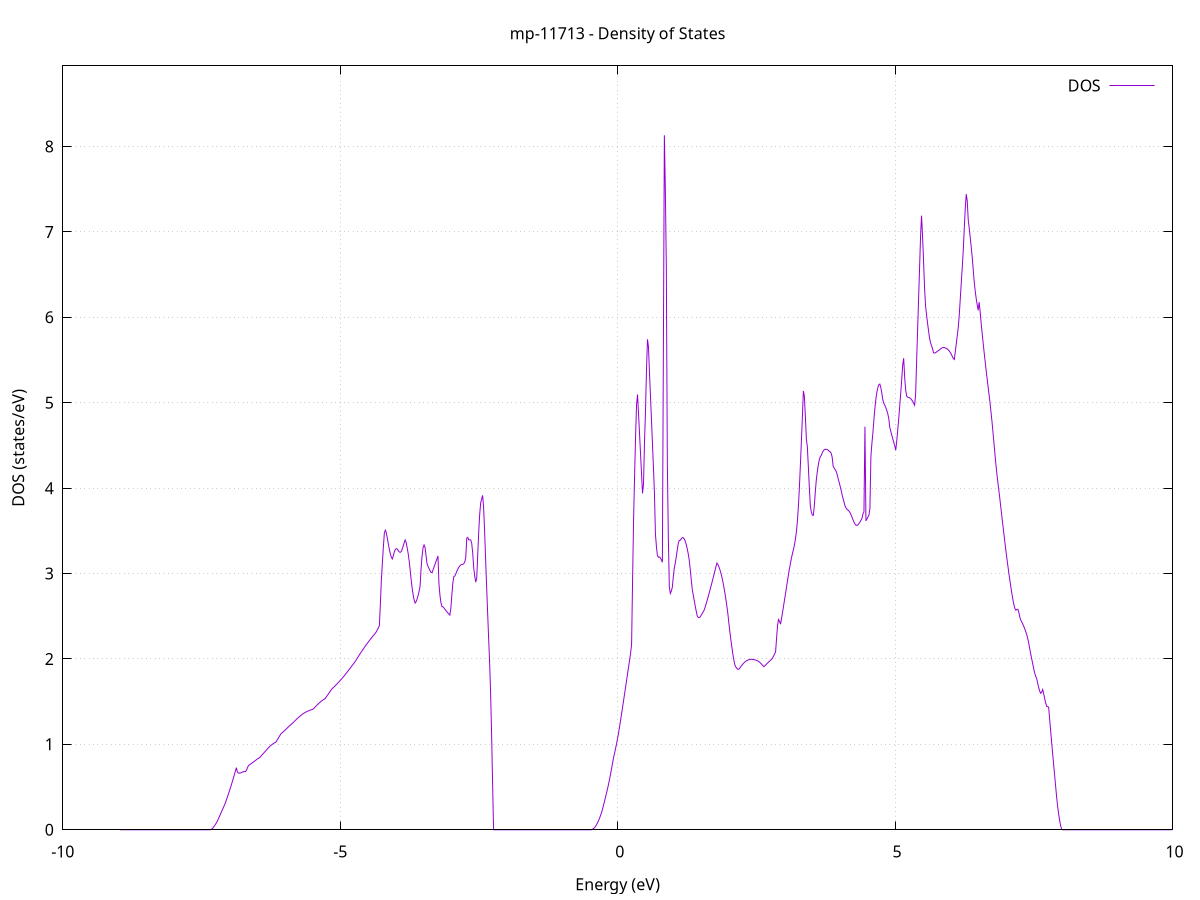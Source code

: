 set title 'mp-11713 - Density of States'
set xlabel 'Energy (eV)'
set ylabel 'DOS (states/eV)'
set grid
set xrange [-10:10]
set yrange [0:8.944]
set xzeroaxis lt -1
set terminal png size 800,600
set output 'mp-11713_dos_gnuplot.png'
plot '-' using 1:2 with lines title 'DOS'
-8.965200 0.000000
-8.947300 0.000000
-8.929400 0.000000
-8.911500 0.000000
-8.893600 0.000000
-8.875700 0.000000
-8.857800 0.000000
-8.839900 0.000000
-8.822000 0.000000
-8.804100 0.000000
-8.786200 0.000000
-8.768300 0.000000
-8.750400 0.000000
-8.732500 0.000000
-8.714600 0.000000
-8.696700 0.000000
-8.678800 0.000000
-8.660900 0.000000
-8.643000 0.000000
-8.625100 0.000000
-8.607300 0.000000
-8.589400 0.000000
-8.571500 0.000000
-8.553600 0.000000
-8.535700 0.000000
-8.517800 0.000000
-8.499900 0.000000
-8.482000 0.000000
-8.464100 0.000000
-8.446200 0.000000
-8.428300 0.000000
-8.410400 0.000000
-8.392500 0.000000
-8.374600 0.000000
-8.356700 0.000000
-8.338800 0.000000
-8.320900 0.000000
-8.303000 0.000000
-8.285100 0.000000
-8.267200 0.000000
-8.249300 0.000000
-8.231400 0.000000
-8.213500 0.000000
-8.195600 0.000000
-8.177700 0.000000
-8.159800 0.000000
-8.141900 0.000000
-8.124100 0.000000
-8.106200 0.000000
-8.088300 0.000000
-8.070400 0.000000
-8.052500 0.000000
-8.034600 0.000000
-8.016700 0.000000
-7.998800 0.000000
-7.980900 0.000000
-7.963000 0.000000
-7.945100 0.000000
-7.927200 0.000000
-7.909300 0.000000
-7.891400 0.000000
-7.873500 0.000000
-7.855600 0.000000
-7.837700 0.000000
-7.819800 0.000000
-7.801900 0.000000
-7.784000 0.000000
-7.766100 0.000000
-7.748200 0.000000
-7.730300 0.000000
-7.712400 0.000000
-7.694500 0.000000
-7.676600 0.000000
-7.658700 0.000000
-7.640800 0.000000
-7.623000 0.000000
-7.605100 0.000000
-7.587200 0.000000
-7.569300 0.000000
-7.551400 0.000000
-7.533500 0.000000
-7.515600 0.000000
-7.497700 0.000000
-7.479800 0.000000
-7.461900 0.000000
-7.444000 0.000000
-7.426100 0.000000
-7.408200 0.000000
-7.390300 0.000000
-7.372400 0.000000
-7.354500 0.000000
-7.336600 0.000400
-7.318700 0.007200
-7.300800 0.017700
-7.282900 0.031500
-7.265000 0.047200
-7.247100 0.064800
-7.229200 0.084300
-7.211300 0.105700
-7.193400 0.131800
-7.175500 0.158000
-7.157600 0.184300
-7.139700 0.210600
-7.121900 0.236800
-7.104000 0.263100
-7.086100 0.289300
-7.068200 0.319300
-7.050300 0.352000
-7.032400 0.385600
-7.014500 0.420100
-6.996600 0.455500
-6.978700 0.491700
-6.960800 0.528900
-6.942900 0.566900
-6.925000 0.605800
-6.907100 0.645600
-6.889200 0.686200
-6.871300 0.727400
-6.853400 0.676300
-6.835500 0.664400
-6.817600 0.663900
-6.799700 0.664900
-6.781800 0.668500
-6.763900 0.675300
-6.746000 0.680100
-6.728100 0.681500
-6.710200 0.679400
-6.692300 0.693200
-6.674400 0.721100
-6.656500 0.748900
-6.638700 0.759900
-6.620800 0.767500
-6.602900 0.775500
-6.585000 0.783800
-6.567100 0.792400
-6.549200 0.801200
-6.531300 0.810000
-6.513400 0.818600
-6.495500 0.827100
-6.477600 0.835100
-6.459700 0.842500
-6.441800 0.851800
-6.423900 0.865300
-6.406000 0.878500
-6.388100 0.891600
-6.370200 0.904500
-6.352300 0.917400
-6.334400 0.930300
-6.316500 0.943300
-6.298600 0.956300
-6.280700 0.968400
-6.262800 0.979700
-6.244900 0.989900
-6.227000 0.999300
-6.209100 1.007700
-6.191200 1.015200
-6.173300 1.021800
-6.155400 1.029900
-6.137600 1.048700
-6.119700 1.067900
-6.101800 1.087400
-6.083900 1.107300
-6.066000 1.125000
-6.048100 1.134900
-6.030200 1.145200
-6.012300 1.155700
-5.994400 1.166500
-5.976500 1.177600
-5.958600 1.189000
-5.940700 1.200500
-5.922800 1.211400
-5.904900 1.222000
-5.887000 1.232400
-5.869100 1.242700
-5.851200 1.252800
-5.833300 1.263800
-5.815400 1.276200
-5.797500 1.287800
-5.779600 1.299000
-5.761700 1.309900
-5.743800 1.320300
-5.725900 1.330300
-5.708000 1.340000
-5.690100 1.349000
-5.672200 1.357000
-5.654300 1.364600
-5.636500 1.371600
-5.618600 1.378100
-5.600700 1.384100
-5.582800 1.389600
-5.564900 1.394600
-5.547000 1.399200
-5.529100 1.403300
-5.511200 1.407000
-5.493300 1.410900
-5.475400 1.420600
-5.457500 1.433400
-5.439600 1.445700
-5.421700 1.457600
-5.403800 1.469000
-5.385900 1.479900
-5.368000 1.490400
-5.350100 1.500500
-5.332200 1.509700
-5.314300 1.517900
-5.296400 1.525400
-5.278500 1.532500
-5.260600 1.547300
-5.242700 1.563300
-5.224800 1.579700
-5.206900 1.596300
-5.189000 1.613100
-5.171100 1.630200
-5.153300 1.646200
-5.135400 1.657300
-5.117500 1.668700
-5.099600 1.680400
-5.081700 1.692000
-5.063800 1.703800
-5.045900 1.715900
-5.028000 1.728300
-5.010100 1.740900
-4.992200 1.753900
-4.974300 1.767100
-4.956400 1.780700
-4.938500 1.794600
-4.920600 1.808900
-4.902700 1.823400
-4.884800 1.838100
-4.866900 1.853000
-4.849000 1.868000
-4.831100 1.883300
-4.813200 1.898600
-4.795300 1.913900
-4.777400 1.929200
-4.759500 1.944600
-4.741600 1.960000
-4.723700 1.976600
-4.705800 1.995300
-4.687900 2.013800
-4.670000 2.032100
-4.652200 2.050100
-4.634300 2.067900
-4.616400 2.085400
-4.598500 2.102800
-4.580600 2.119800
-4.562700 2.136700
-4.544800 2.153300
-4.526900 2.169600
-4.509000 2.185600
-4.491100 2.201200
-4.473200 2.216700
-4.455300 2.231800
-4.437400 2.246700
-4.419500 2.261400
-4.401600 2.275500
-4.383700 2.288900
-4.365800 2.301700
-4.347900 2.320600
-4.330000 2.343200
-4.312100 2.365300
-4.294200 2.389800
-4.276300 2.647900
-4.258400 2.924300
-4.240500 3.121100
-4.222600 3.306900
-4.204700 3.474100
-4.186800 3.508600
-4.168900 3.476900
-4.151100 3.413300
-4.133200 3.350000
-4.115300 3.287000
-4.097400 3.231200
-4.079500 3.193000
-4.061600 3.171100
-4.043700 3.205200
-4.025800 3.251700
-4.007900 3.280600
-3.990000 3.291700
-3.972100 3.286700
-3.954200 3.269100
-3.936300 3.252700
-3.918400 3.248900
-3.900500 3.256100
-3.882600 3.286600
-3.864700 3.322700
-3.846800 3.362200
-3.828900 3.393200
-3.811000 3.362400
-3.793100 3.301300
-3.775200 3.233300
-3.757300 3.147200
-3.739400 3.041200
-3.721500 2.929600
-3.703600 2.829500
-3.685700 2.750300
-3.667900 2.692000
-3.650000 2.654500
-3.632100 2.670300
-3.614200 2.701700
-3.596300 2.742800
-3.578400 2.793500
-3.560500 2.853700
-3.542600 3.057800
-3.524700 3.209200
-3.506800 3.301800
-3.488900 3.334800
-3.471000 3.304900
-3.453100 3.211900
-3.435200 3.114600
-3.417300 3.085100
-3.399400 3.058400
-3.381500 3.034600
-3.363600 3.013800
-3.345700 3.009500
-3.327800 3.041600
-3.309900 3.074400
-3.292000 3.107000
-3.274100 3.139700
-3.256200 3.172500
-3.238300 3.205400
-3.220400 2.877300
-3.202500 2.746000
-3.184600 2.657300
-3.166800 2.613500
-3.148900 2.611300
-3.131000 2.597800
-3.113100 2.581800
-3.095200 2.566600
-3.077300 2.552300
-3.059400 2.538800
-3.041500 2.525900
-3.023600 2.513700
-3.005700 2.596500
-2.987800 2.750400
-2.969900 2.890800
-2.952000 2.964500
-2.934100 2.971600
-2.916200 2.996100
-2.898300 3.027000
-2.880400 3.052800
-2.862500 3.073400
-2.844600 3.089300
-2.826700 3.100300
-2.808800 3.106500
-2.790900 3.107900
-2.773000 3.115600
-2.755100 3.134800
-2.737200 3.190700
-2.719300 3.415400
-2.701400 3.423700
-2.683500 3.394100
-2.665700 3.395700
-2.647800 3.393300
-2.629900 3.352600
-2.612000 3.239800
-2.594100 3.065500
-2.576200 2.973600
-2.558300 2.899900
-2.540400 2.942000
-2.522500 3.206300
-2.504600 3.477200
-2.486700 3.689400
-2.468800 3.826100
-2.450900 3.872300
-2.433000 3.915700
-2.415100 3.765500
-2.397200 3.487300
-2.379300 3.163100
-2.361400 2.848800
-2.343500 2.544500
-2.325600 2.250200
-2.307700 1.965900
-2.289800 1.601000
-2.271900 1.123400
-2.254000 0.551100
-2.236100 0.000000
-2.218200 0.000000
-2.200300 0.000000
-2.182500 0.000000
-2.164600 0.000000
-2.146700 0.000000
-2.128800 0.000000
-2.110900 0.000000
-2.093000 0.000000
-2.075100 0.000000
-2.057200 0.000000
-2.039300 0.000000
-2.021400 0.000000
-2.003500 0.000000
-1.985600 0.000000
-1.967700 0.000000
-1.949800 0.000000
-1.931900 0.000000
-1.914000 0.000000
-1.896100 0.000000
-1.878200 0.000000
-1.860300 0.000000
-1.842400 0.000000
-1.824500 0.000000
-1.806600 0.000000
-1.788700 0.000000
-1.770800 0.000000
-1.752900 0.000000
-1.735000 0.000000
-1.717100 0.000000
-1.699200 0.000000
-1.681400 0.000000
-1.663500 0.000000
-1.645600 0.000000
-1.627700 0.000000
-1.609800 0.000000
-1.591900 0.000000
-1.574000 0.000000
-1.556100 0.000000
-1.538200 0.000000
-1.520300 0.000000
-1.502400 0.000000
-1.484500 0.000000
-1.466600 0.000000
-1.448700 0.000000
-1.430800 0.000000
-1.412900 0.000000
-1.395000 0.000000
-1.377100 0.000000
-1.359200 0.000000
-1.341300 0.000000
-1.323400 0.000000
-1.305500 0.000000
-1.287600 0.000000
-1.269700 0.000000
-1.251800 0.000000
-1.233900 0.000000
-1.216000 0.000000
-1.198100 0.000000
-1.180300 0.000000
-1.162400 0.000000
-1.144500 0.000000
-1.126600 0.000000
-1.108700 0.000000
-1.090800 0.000000
-1.072900 0.000000
-1.055000 0.000000
-1.037100 0.000000
-1.019200 0.000000
-1.001300 0.000000
-0.983400 0.000000
-0.965500 0.000000
-0.947600 0.000000
-0.929700 0.000000
-0.911800 0.000000
-0.893900 0.000000
-0.876000 0.000000
-0.858100 0.000000
-0.840200 0.000000
-0.822300 0.000000
-0.804400 0.000000
-0.786500 0.000000
-0.768600 0.000000
-0.750700 0.000000
-0.732800 0.000000
-0.714900 0.000000
-0.697100 0.000000
-0.679200 0.000000
-0.661300 0.000000
-0.643400 0.000000
-0.625500 0.000000
-0.607600 0.000000
-0.589700 0.000000
-0.571800 0.000000
-0.553900 0.000000
-0.536000 0.000000
-0.518100 0.000000
-0.500200 0.000000
-0.482300 0.000000
-0.464400 0.001700
-0.446500 0.008700
-0.428600 0.016400
-0.410700 0.029200
-0.392800 0.045900
-0.374900 0.065800
-0.357000 0.088900
-0.339100 0.115100
-0.321200 0.144500
-0.303300 0.177000
-0.285400 0.212600
-0.267500 0.254200
-0.249600 0.300200
-0.231700 0.347000
-0.213800 0.394500
-0.196000 0.442700
-0.178100 0.491500
-0.160200 0.546100
-0.142300 0.603500
-0.124400 0.663500
-0.106500 0.726300
-0.088600 0.791500
-0.070700 0.853400
-0.052800 0.904200
-0.034900 0.958400
-0.017000 1.016100
0.000900 1.077100
0.018800 1.143000
0.036700 1.215900
0.054600 1.289900
0.072500 1.365200
0.090400 1.441600
0.108300 1.518900
0.126200 1.596600
0.144100 1.674500
0.162000 1.752800
0.179900 1.831400
0.197800 1.910400
0.215700 1.989600
0.233600 2.069200
0.251500 2.170900
0.269400 2.934200
0.287300 3.631300
0.305100 4.142700
0.323000 4.599700
0.340900 4.980800
0.358800 5.096300
0.376700 4.866400
0.394600 4.635600
0.412500 4.403900
0.430400 4.171500
0.448300 3.938100
0.466200 4.051000
0.484100 4.544000
0.502000 4.900500
0.519900 5.381900
0.537800 5.742300
0.555700 5.653500
0.573600 5.356000
0.591500 5.077800
0.609400 4.802900
0.627300 4.524300
0.645200 4.242000
0.663100 3.942700
0.681000 3.462000
0.698900 3.314800
0.716800 3.211900
0.734700 3.190400
0.752600 3.193900
0.770500 3.183600
0.788300 3.159300
0.806200 3.133200
0.824100 5.598900
0.842000 8.131200
0.859900 7.486200
0.877800 6.573300
0.895700 4.288900
0.913600 3.420000
0.931500 2.842500
0.949400 2.766800
0.967300 2.793300
0.985200 2.838500
1.003100 2.963700
1.021000 3.063100
1.038900 3.122900
1.056800 3.197000
1.074700 3.278400
1.092600 3.352400
1.110500 3.387500
1.128400 3.389100
1.146300 3.406400
1.164200 3.420300
1.182100 3.419600
1.200000 3.405000
1.217900 3.380100
1.235800 3.341600
1.253700 3.291700
1.271600 3.233700
1.289400 3.162400
1.307300 3.056400
1.325200 2.936400
1.343100 2.823000
1.361000 2.754300
1.378900 2.687700
1.396800 2.624500
1.414700 2.564700
1.432600 2.508400
1.450500 2.486800
1.468400 2.485900
1.486300 2.490800
1.504200 2.510900
1.522100 2.530100
1.540000 2.548200
1.557900 2.570300
1.575800 2.603500
1.593700 2.643100
1.611600 2.683500
1.629500 2.724700
1.647400 2.766800
1.665300 2.809600
1.683200 2.853300
1.701100 2.897800
1.719000 2.943000
1.736900 2.989100
1.754800 3.036100
1.772700 3.083800
1.790500 3.123500
1.808400 3.105100
1.826300 3.077200
1.844200 3.042800
1.862100 3.001800
1.880000 2.953900
1.897900 2.899400
1.915800 2.838200
1.933700 2.770200
1.951600 2.695500
1.969500 2.614000
1.987400 2.525700
2.005300 2.414600
2.023200 2.315700
2.041100 2.222600
2.059000 2.135600
2.076900 2.054500
2.094800 1.986400
2.112700 1.930800
2.130600 1.905200
2.148500 1.890200
2.166400 1.878400
2.184300 1.879700
2.202200 1.894000
2.220100 1.910600
2.238000 1.925800
2.255900 1.939700
2.273700 1.952200
2.291600 1.963400
2.309500 1.972800
2.327400 1.980500
2.345300 1.986600
2.363200 1.991200
2.381100 1.994300
2.399000 1.996000
2.416900 1.996100
2.434800 1.994700
2.452700 1.991900
2.470600 1.989900
2.488500 1.987100
2.506400 1.982800
2.524300 1.977000
2.542200 1.969700
2.560100 1.960800
2.578000 1.950300
2.595900 1.938100
2.613800 1.924400
2.631700 1.909100
2.649600 1.917400
2.667500 1.929600
2.685400 1.941400
2.703300 1.953000
2.721200 1.964200
2.739100 1.975100
2.757000 1.985700
2.774800 1.996000
2.792700 2.012000
2.810600 2.035400
2.828500 2.058400
2.846400 2.082600
2.864300 2.240700
2.882200 2.395700
2.900100 2.462300
2.918000 2.440400
2.935900 2.407100
2.953800 2.472000
2.971700 2.544700
2.989600 2.617900
3.007500 2.691600
3.025400 2.765700
3.043300 2.840300
3.061200 2.915300
3.079100 2.989300
3.097000 3.058600
3.114900 3.122600
3.132800 3.181400
3.150700 3.235100
3.168600 3.282500
3.186500 3.336300
3.204400 3.404500
3.222300 3.490300
3.240200 3.617600
3.258100 3.791400
3.275900 4.011900
3.293800 4.275600
3.311700 4.552500
3.329600 4.835300
3.347500 5.138200
3.365400 5.075900
3.383300 4.838200
3.401200 4.574500
3.419100 4.484000
3.437000 4.251300
3.454900 4.007300
3.472800 3.792300
3.490700 3.720300
3.508600 3.685400
3.526500 3.680800
3.544400 3.790200
3.562300 3.954700
3.580200 4.093200
3.598100 4.190400
3.616000 4.270200
3.633900 4.331900
3.651800 4.366000
3.669700 4.383400
3.687600 4.413800
3.705500 4.435900
3.723400 4.449600
3.741300 4.454900
3.759100 4.454800
3.777000 4.452300
3.794900 4.445000
3.812800 4.433500
3.830700 4.423700
3.848600 4.408800
3.866500 4.361400
3.884400 4.254100
3.902300 4.236300
3.920200 4.217300
3.938100 4.197300
3.956000 4.161700
3.973900 4.112100
3.991800 4.068900
4.009700 4.024300
4.027600 3.976000
4.045500 3.922000
4.063400 3.875300
4.081300 3.834000
4.099200 3.789800
4.117100 3.766900
4.135000 3.751600
4.152900 3.742100
4.170800 3.730100
4.188700 3.712700
4.206600 3.686600
4.224500 3.658600
4.242400 3.629100
4.260200 3.600300
4.278100 3.579300
4.296000 3.566900
4.313900 3.562900
4.331800 3.571300
4.349700 3.585400
4.367600 3.603100
4.385500 3.624100
4.403400 3.646300
4.421300 3.700800
4.439200 3.721200
4.457100 4.720000
4.475000 3.617000
4.492900 3.638800
4.510800 3.661000
4.528700 3.683800
4.546600 3.761600
4.564500 4.376900
4.582400 4.523900
4.600300 4.645800
4.618200 4.801900
4.636100 4.933300
4.654000 5.039900
4.671900 5.121800
4.689800 5.179000
4.707700 5.211300
4.725600 5.218500
4.743500 5.176700
4.761300 5.110700
4.779200 5.035500
4.797100 4.992700
4.815000 4.970300
4.832900 4.942600
4.850800 4.910100
4.868700 4.870600
4.886600 4.815000
4.904500 4.712700
4.922400 4.666200
4.940300 4.621600
4.958200 4.578600
4.976100 4.536400
4.994000 4.495000
5.011900 4.443600
5.029800 4.551000
5.047700 4.676200
5.065600 4.812000
5.083500 4.956200
5.101400 5.108800
5.119300 5.269700
5.137200 5.439200
5.155100 5.521400
5.173000 5.297100
5.190900 5.152200
5.208800 5.077000
5.226700 5.064500
5.244500 5.062700
5.262400 5.058200
5.280300 5.050400
5.298200 5.035400
5.316100 5.016700
5.334000 4.995000
5.351900 4.970600
5.369800 5.090700
5.387700 5.467700
5.405600 5.840300
5.423500 6.208200
5.441400 6.571600
5.459300 6.949400
5.477200 7.189800
5.495100 6.956200
5.513000 6.666300
5.530900 6.349800
5.548800 6.137600
5.566700 6.033500
5.584600 5.936400
5.602500 5.845800
5.620400 5.762000
5.638300 5.705400
5.656200 5.668000
5.674100 5.637300
5.692000 5.585900
5.709900 5.581400
5.727800 5.585700
5.745600 5.593300
5.763500 5.603500
5.781400 5.611900
5.799300 5.618800
5.817200 5.629400
5.835100 5.637500
5.853000 5.643400
5.870900 5.646800
5.888800 5.646100
5.906700 5.640800
5.924600 5.635500
5.942500 5.628300
5.960400 5.618100
5.978300 5.604900
5.996200 5.587500
6.014100 5.565900
6.032000 5.541400
6.049900 5.516300
6.067800 5.506300
6.085700 5.599300
6.103600 5.695400
6.121500 5.788700
6.139400 5.886800
6.157300 6.030300
6.175200 6.216600
6.193100 6.406600
6.211000 6.585700
6.228900 6.780800
6.246700 7.031300
6.264600 7.270800
6.282500 7.442000
6.300400 7.366100
6.318300 7.143100
6.336200 7.043700
6.354100 6.936300
6.372000 6.824600
6.389900 6.704300
6.407800 6.563500
6.425700 6.417900
6.443600 6.312400
6.461500 6.222100
6.479400 6.149700
6.497300 6.082400
6.515200 6.177500
6.533100 6.067700
6.551000 5.934000
6.568900 5.817500
6.586800 5.703300
6.604700 5.593200
6.622600 5.487100
6.640500 5.384400
6.658400 5.285100
6.676300 5.188600
6.694200 5.094800
6.712100 4.995100
6.729900 4.885300
6.747800 4.772500
6.765700 4.646300
6.783600 4.517400
6.801500 4.387500
6.819400 4.263100
6.837300 4.155500
6.855200 4.054800
6.873100 3.957900
6.891000 3.861700
6.908900 3.757300
6.926800 3.654000
6.944700 3.556500
6.962600 3.458000
6.980500 3.358500
6.998400 3.263900
7.016300 3.172300
7.034200 3.083700
7.052100 2.998400
7.070000 2.916200
7.087900 2.837600
7.105800 2.764100
7.123700 2.694700
7.141600 2.634700
7.159500 2.589800
7.177400 2.571200
7.195300 2.579800
7.213200 2.581200
7.231000 2.544300
7.248900 2.488800
7.266800 2.453900
7.284700 2.431600
7.302600 2.407500
7.320500 2.380600
7.338400 2.350900
7.356300 2.318400
7.374200 2.282600
7.392100 2.237400
7.410000 2.181100
7.427900 2.115500
7.445800 2.056000
7.463700 1.998000
7.481600 1.940800
7.499500 1.884400
7.517400 1.832900
7.535300 1.794700
7.553200 1.768900
7.571100 1.712600
7.589000 1.662300
7.606900 1.623500
7.624800 1.597400
7.642700 1.610400
7.660600 1.642100
7.678500 1.592800
7.696400 1.535300
7.714300 1.486300
7.732100 1.445500
7.750000 1.441600
7.767900 1.435800
7.785800 1.296700
7.803700 1.159900
7.821600 1.025400
7.839500 0.896400
7.857400 0.769000
7.875300 0.641900
7.893200 0.515000
7.911100 0.388300
7.929000 0.280500
7.946900 0.190600
7.964800 0.113900
7.982700 0.050000
8.000600 0.008100
8.018500 0.000000
8.036400 0.000000
8.054300 0.000000
8.072200 0.000000
8.090100 0.000000
8.108000 0.000000
8.125900 0.000000
8.143800 0.000000
8.161700 0.000000
8.179600 0.000000
8.197500 0.000000
8.215300 0.000000
8.233200 0.000000
8.251100 0.000000
8.269000 0.000000
8.286900 0.000000
8.304800 0.000000
8.322700 0.000000
8.340600 0.000000
8.358500 0.000000
8.376400 0.000000
8.394300 0.000000
8.412200 0.000000
8.430100 0.000000
8.448000 0.000000
8.465900 0.000000
8.483800 0.000000
8.501700 0.000000
8.519600 0.000000
8.537500 0.000000
8.555400 0.000000
8.573300 0.000000
8.591200 0.000000
8.609100 0.000000
8.627000 0.000000
8.644900 0.000000
8.662800 0.000000
8.680700 0.000000
8.698600 0.000000
8.716400 0.000000
8.734300 0.000000
8.752200 0.000000
8.770100 0.000000
8.788000 0.000000
8.805900 0.000000
8.823800 0.000000
8.841700 0.000000
8.859600 0.000000
8.877500 0.000000
8.895400 0.000000
8.913300 0.000000
8.931200 0.000000
8.949100 0.000000
8.967000 0.000000
8.984900 0.000000
9.002800 0.000000
9.020700 0.000000
9.038600 0.000000
9.056500 0.000000
9.074400 0.000000
9.092300 0.000000
9.110200 0.000000
9.128100 0.000000
9.146000 0.000000
9.163900 0.000000
9.181800 0.000000
9.199700 0.000000
9.217500 0.000000
9.235400 0.000000
9.253300 0.000000
9.271200 0.000000
9.289100 0.000000
9.307000 0.000000
9.324900 0.000000
9.342800 0.000000
9.360700 0.000000
9.378600 0.000000
9.396500 0.000000
9.414400 0.000000
9.432300 0.000000
9.450200 0.000000
9.468100 0.000000
9.486000 0.000000
9.503900 0.000000
9.521800 0.000000
9.539700 0.000000
9.557600 0.000000
9.575500 0.000000
9.593400 0.000000
9.611300 0.000000
9.629200 0.000000
9.647100 0.000000
9.665000 0.000000
9.682900 0.000000
9.700700 0.000000
9.718600 0.000000
9.736500 0.000000
9.754400 0.000000
9.772300 0.000000
9.790200 0.000000
9.808100 0.000000
9.826000 0.000000
9.843900 0.000000
9.861800 0.000000
9.879700 0.000000
9.897600 0.000000
9.915500 0.000000
9.933400 0.000000
9.951300 0.000000
9.969200 0.000000
9.987100 0.001300
10.005000 0.004800
10.022900 0.009300
10.040800 0.014700
10.058700 0.021100
10.076600 0.028500
10.094500 0.036800
10.112400 0.046100
10.130300 0.056300
10.148200 0.067500
10.166100 0.079600
10.184000 0.092700
10.201800 0.108500
10.219700 0.125400
10.237600 0.142200
10.255500 0.159100
10.273400 0.176000
10.291300 0.192800
10.309200 0.209700
10.327100 0.226600
10.345000 0.243500
10.362900 0.260400
10.380800 0.277300
10.398700 0.294100
10.416600 0.311000
10.434500 0.327900
10.452400 0.345700
10.470300 0.367600
10.488200 0.392300
10.506100 0.420100
10.524000 0.452200
10.541900 0.485600
10.559800 0.518900
10.577700 0.552200
10.595600 0.585500
10.613500 0.618900
10.631400 0.652200
10.649300 0.685600
10.667200 0.718900
10.685100 0.752300
10.702900 0.785600
10.720800 0.819000
10.738700 0.852300
10.756600 0.885700
10.774500 0.919000
10.792400 0.952400
10.810300 0.985700
10.828200 1.016400
10.846100 1.043700
10.864000 1.068900
10.881900 1.092000
10.899800 1.112100
10.917700 1.128200
10.935600 1.143700
10.953500 1.159100
10.971400 1.174600
10.989300 1.190100
11.007200 1.205500
11.025100 1.221000
11.043000 1.236500
11.060900 1.252100
11.078800 1.267600
11.096700 1.283100
11.114600 1.297400
11.132500 1.309000
11.150400 1.318800
11.168300 1.327200
11.186100 1.334400
11.204000 1.495200
11.221900 1.798400
11.239800 2.110300
11.257700 2.263100
11.275600 2.399900
11.293500 2.520900
11.311400 2.626000
11.329300 2.829900
11.347200 3.066000
11.365100 3.237200
11.383000 3.293200
11.400900 3.232900
11.418800 3.056400
11.436700 2.661500
11.454600 2.042700
11.472500 1.376100
11.490400 1.392200
11.508300 1.413700
11.526200 1.436200
11.544100 1.458700
11.562000 1.481200
11.579900 1.503800
11.597800 1.640900
11.615700 1.891500
11.633600 2.140900
11.651500 2.388800
11.669400 2.635500
11.687200 2.880800
11.705100 3.124800
11.723000 3.367400
11.740900 3.582200
11.758800 3.423500
11.776700 3.400300
11.794600 3.352400
11.812500 3.255100
11.830400 3.108300
11.848300 2.843700
11.866200 2.513000
11.884100 2.200400
11.902000 1.954000
11.919900 1.945800
11.937800 1.956000
11.955700 1.966300
11.973600 1.973300
11.991500 1.976200
12.009400 1.977900
12.027300 1.979000
12.045200 1.979900
12.063100 1.980800
12.081000 1.981700
12.098900 1.982500
12.116800 1.983400
12.134700 1.984300
12.152600 1.985800
12.170500 1.992300
12.188300 2.000000
12.206200 2.008700
12.224100 2.018600
12.242000 2.029600
12.259900 2.041700
12.277800 2.055000
12.295700 2.069300
12.313600 2.084500
12.331500 2.100400
12.349400 2.116800
12.367300 2.133900
12.385200 2.151600
12.403100 2.169900
12.421000 2.377200
12.438900 2.701400
12.456800 3.026500
12.474700 3.352400
12.492600 3.679200
12.510500 4.006900
12.528400 4.335400
12.546300 3.997600
12.564200 3.961800
12.582100 3.890400
12.600000 3.777200
12.617900 3.622300
12.635800 3.497700
12.653700 3.417400
12.671500 3.343700
12.689400 3.274900
12.707300 4.185800
12.725200 6.612400
12.743100 6.562800
12.761000 4.678800
12.778900 3.785300
12.796800 3.454900
12.814700 3.304800
12.832600 3.227200
12.850500 3.154000
12.868400 3.112500
12.886300 3.452800
12.904200 4.084600
12.922100 4.325300
12.940000 4.167200
12.957900 3.806900
12.975800 3.759900
12.993700 3.714500
13.011600 3.671800
13.029500 3.685900
13.047400 3.781300
13.065300 3.954800
13.083200 4.144900
13.101100 4.190000
13.119000 4.207900
13.136900 4.192000
13.154800 4.141200
13.172600 4.055600
13.190500 3.937500
13.208400 3.878900
13.226300 3.849600
13.244200 3.818700
13.262100 3.780500
13.280000 3.741100
13.297900 3.701800
13.315800 3.701000
13.333700 3.721900
13.351600 3.737300
13.369500 3.758300
13.387400 3.773000
13.405300 3.812100
13.423200 3.849800
13.441100 3.886000
13.459000 3.921300
13.476900 3.955900
13.494800 6.079500
13.512700 4.181100
13.530600 3.717600
13.548500 2.660300
13.566400 2.699500
13.584300 2.736100
13.602200 2.782000
13.620100 2.835800
13.638000 2.869400
13.655800 2.882800
13.673700 2.884800
13.691600 2.886700
13.709500 2.888400
13.727400 3.145800
13.745300 3.368900
13.763200 3.529200
13.781100 3.628100
13.799000 3.711300
13.816900 3.750500
13.834800 3.727900
13.852700 3.721100
13.870600 3.832300
13.888500 4.044800
13.906400 4.292000
13.924300 4.573600
13.942200 4.891200
13.960100 5.424300
13.978000 6.004000
13.995900 4.640800
14.013800 3.123200
14.031700 3.167800
14.049600 3.225900
14.067500 3.297500
14.085400 3.390800
14.103300 3.522200
14.121200 3.765400
14.139100 4.079500
14.156900 4.306300
14.174800 4.170300
14.192700 4.215700
14.210600 4.340900
14.228500 4.457900
14.246400 4.627000
14.264300 4.756000
14.282200 4.797200
14.300100 4.762300
14.318000 4.801900
14.335900 4.824600
14.353800 4.797400
14.371700 4.744800
14.389600 4.654600
14.407500 4.464800
14.425400 4.247600
14.443300 4.023800
14.461200 3.797500
14.479100 3.556300
14.497000 3.536100
14.514900 3.616500
14.532800 3.862700
14.550700 4.084100
14.568600 4.204300
14.586500 4.333400
14.604400 4.469200
14.622300 4.873700
14.640200 4.338000
14.658000 3.855400
14.675900 3.584100
14.693800 3.327800
14.711700 3.102400
14.729600 2.912500
14.747500 2.762600
14.765400 2.656000
14.783300 2.611200
14.801200 2.592700
14.819100 2.595000
14.837000 2.623500
14.854900 2.672300
14.872800 2.786500
14.890700 3.156100
14.908600 3.925300
14.926500 4.735500
14.944400 5.932900
14.962300 6.264500
14.980200 6.294200
14.998100 6.546400
15.016000 4.883300
15.033900 3.811200
15.051800 3.602600
15.069700 3.789800
15.087600 4.698800
15.105500 5.381800
15.123400 5.626200
15.141200 5.527200
15.159100 4.964500
15.177000 4.067900
15.194900 4.015400
15.212800 4.138600
15.230700 4.119900
15.248600 3.980100
15.266500 3.892300
15.284400 3.861600
15.302300 4.098500
15.320200 4.439000
15.338100 4.864100
15.356000 5.344000
15.373900 5.679000
15.391800 6.462000
15.409700 7.944800
15.427600 11.768200
15.445500 12.129700
15.463400 9.024600
15.481300 6.946300
15.499200 5.762900
15.517100 5.333200
15.535000 6.069100
15.552900 6.556100
15.570800 7.188700
15.588700 7.680800
15.606600 8.103500
15.624500 8.489100
15.642300 8.762200
15.660200 7.879500
15.678100 7.734000
15.696000 7.183600
15.713900 6.448700
15.731800 8.305100
15.749700 6.660300
15.767600 6.147400
15.785500 5.911000
15.803400 6.010800
15.821300 6.390500
15.839200 6.748100
15.857100 6.855000
15.875000 6.922800
15.892900 6.825300
15.910800 6.393700
15.928700 6.154000
15.946600 5.972700
15.964500 6.029800
15.982400 5.825500
16.000300 5.709300
16.018200 5.857400
16.036100 6.036000
16.054000 5.938200
16.071900 5.668900
16.089800 5.536700
16.107700 5.506800
16.125600 5.401900
16.143400 5.234400
16.161300 5.283600
16.179200 5.465600
16.197100 5.662100
16.215000 6.007600
16.232900 6.753800
16.250800 7.747900
16.268700 8.530600
16.286600 9.863000
16.304500 8.888300
16.322400 8.115300
16.340300 7.323800
16.358200 6.756800
16.376100 6.325600
16.394000 5.935700
16.411900 5.612400
16.429800 5.357900
16.447700 5.181100
16.465600 5.082500
16.483500 5.063100
16.501400 5.123000
16.519300 5.325600
16.537200 5.595700
16.555100 5.879000
16.573000 6.130400
16.590900 6.350300
16.608800 6.494300
16.626600 6.257900
16.644500 6.003400
16.662400 5.747700
16.680300 5.491700
16.698200 5.237700
16.716100 4.996200
16.734000 4.763100
16.751900 4.577900
16.769800 4.435500
16.787700 4.339000
16.805600 4.316800
16.823500 4.404900
16.841400 4.395800
16.859300 4.354400
16.877200 4.336700
16.895100 4.346000
16.913000 4.345300
16.930900 4.339600
16.948800 4.322400
16.966700 4.290200
16.984600 4.243000
17.002500 4.181000
17.020400 4.104200
17.038300 4.016800
17.056200 3.910900
17.074100 3.807100
17.092000 3.744500
17.109900 3.720700
17.127700 3.718300
17.145600 3.729600
17.163500 3.753700
17.181400 3.783000
17.199300 3.807000
17.217200 3.856000
17.235100 3.913600
17.253000 3.972800
17.270900 4.024600
17.288800 4.037900
17.306700 4.052200
17.324600 4.135600
17.342500 4.171200
17.360400 4.209600
17.378300 4.256000
17.396200 4.309900
17.414100 4.358100
17.432000 4.399000
17.449900 4.433000
17.467800 4.465600
17.485700 4.491800
17.503600 4.513000
17.521500 4.533600
17.539400 4.525400
17.557300 4.507200
17.575200 4.503200
17.593100 4.523300
17.611000 4.556400
17.628800 4.597500
17.646700 4.642500
17.664600 4.701700
17.682500 5.265100
17.700400 5.007500
17.718300 4.969900
17.736200 4.927800
17.754100 4.881300
17.772000 4.833900
17.789900 4.797300
17.807800 4.772400
17.825700 4.760600
17.843600 4.748000
17.861500 4.735600
17.879400 4.731300
17.897300 4.756500
17.915200 4.812300
17.933100 4.889900
17.951000 4.935600
17.968900 5.231300
17.986800 5.717400
18.004700 5.934800
18.022600 5.800200
18.040500 5.642600
18.058400 5.416100
18.076300 5.201500
18.094200 5.013000
18.112000 4.852800
18.129900 4.729100
18.147800 4.590700
18.165700 4.438800
18.183600 4.272300
18.201500 4.103300
18.219400 3.939700
18.237300 3.802700
18.255200 3.682000
18.273100 3.569100
18.291000 3.481400
18.308900 3.524700
18.326800 3.734500
18.344700 4.125300
18.362600 5.093700
18.380500 5.383800
18.398400 5.496800
18.416300 5.646700
18.434200 5.673000
18.452100 5.647900
18.470000 5.588800
18.487900 5.615500
18.505800 5.867500
18.523700 6.057800
18.541600 5.897200
18.559500 5.633900
18.577400 5.388100
18.595300 5.460800
18.613100 5.295700
18.631000 5.209700
18.648900 5.195800
18.666800 5.519300
18.684700 5.234500
18.702600 5.429100
18.720500 6.030100
18.738400 5.447500
18.756300 6.142300
18.774200 5.758600
18.792100 5.628900
18.810000 5.377400
18.827900 4.706600
18.845800 4.242400
18.863700 3.928600
18.881600 3.606900
18.899500 3.340500
18.917400 3.126200
18.935300 2.936000
18.953200 2.769900
18.971100 2.643100
18.989000 2.537300
19.006900 2.451600
19.024800 4.760800
19.042700 3.727900
19.060600 3.692800
19.078500 3.686700
19.096400 3.693300
19.114200 3.713000
19.132100 3.747800
19.150000 3.794800
19.167900 3.854000
19.185800 3.920000
19.203700 3.979600
19.221600 4.025600
19.239500 4.042300
19.257400 4.046800
19.275300 4.039300
19.293200 4.023800
19.311100 4.010600
19.329000 4.025300
19.346900 4.411900
19.364800 4.764400
19.382700 5.038800
19.400600 5.214700
19.418500 5.210600
19.436400 5.246000
19.454300 5.315100
19.472200 5.382600
19.490100 5.430600
19.508000 5.451900
19.525900 5.431600
19.543800 5.376100
19.561700 5.306500
19.579600 5.222400
19.597400 5.130200
19.615300 5.054300
19.633200 5.012700
19.651100 5.006800
19.669000 5.027900
19.686900 5.111700
19.704800 5.154500
19.722700 5.086000
19.740600 4.929500
19.758500 4.775600
19.776400 4.631900
19.794300 4.498400
19.812200 5.228600
19.830100 5.978300
19.848000 6.268600
19.865900 6.356000
19.883800 6.383600
19.901700 7.033800
19.919600 7.718700
19.937500 5.301300
19.955400 5.052700
19.973300 4.817100
19.991200 4.560100
20.009100 4.280400
20.027000 4.233100
20.044900 4.272400
20.062800 4.311700
20.080700 4.351300
20.098500 4.391000
20.116400 4.430700
20.134300 4.468900
20.152200 4.506000
20.170100 4.540300
20.188000 4.566600
20.205900 4.527400
20.223800 4.505000
20.241700 4.478000
20.259600 4.447300
20.277500 4.412000
20.295400 4.371900
20.313300 4.327200
20.331200 4.277900
20.349100 4.224100
20.367000 4.167900
20.384900 4.147100
20.402800 4.135500
20.420700 4.125100
20.438600 4.116400
20.456500 4.109600
20.474400 4.098900
20.492300 4.089800
20.510200 4.071900
20.528100 4.054500
20.546000 4.043900
20.563900 4.056000
20.581800 4.096400
20.599600 4.197000
20.617500 4.279900
20.635400 4.350500
20.653300 4.408300
20.671200 4.449200
20.689100 4.473100
20.707000 4.485200
20.724900 4.493100
20.742800 4.538600
20.760700 4.608700
20.778600 4.680100
20.796500 4.750700
20.814400 4.820400
20.832300 4.890400
20.850200 4.938300
20.868100 4.951200
20.886000 4.966600
20.903900 4.965200
20.921800 4.945100
20.939700 4.896300
20.957600 4.832200
20.975500 4.805200
20.993400 4.796900
21.011300 4.824400
21.029200 4.889400
21.047100 4.955200
21.065000 5.018200
21.082800 5.054600
21.100700 5.102900
21.118600 5.173400
21.136500 5.228000
21.154400 5.270500
21.172300 5.289600
21.190200 5.281600
21.208100 5.218000
21.226000 5.121800
21.243900 5.044700
21.261800 4.988800
21.279700 4.943700
21.297600 4.941800
21.315500 4.975700
21.333400 5.021500
21.351300 5.072300
21.369200 5.112900
21.387100 5.159400
21.405000 5.258400
21.422900 5.353700
21.440800 5.425900
21.458700 5.436700
21.476600 5.443800
21.494500 5.448300
21.512400 5.449700
21.530300 5.399300
21.548200 5.265600
21.566100 5.215000
21.583900 5.212800
21.601800 5.204200
21.619700 5.190000
21.637600 5.171300
21.655500 5.147900
21.673400 5.107300
21.691300 5.043500
21.709200 4.987300
21.727100 4.953400
21.745000 5.006900
21.762900 4.968600
21.780800 4.834500
21.798700 4.596800
21.816600 4.430500
21.834500 4.394700
21.852400 4.335600
21.870300 4.256200
21.888200 4.157700
21.906100 4.039500
21.924000 3.825800
21.941900 3.586200
21.959800 3.429100
21.977700 3.372000
21.995600 3.346300
22.013500 3.325700
22.031400 3.307200
22.049300 3.289800
22.067200 3.273800
22.085000 3.265900
22.102900 3.264900
22.120800 3.271800
22.138700 3.288600
22.156600 3.287100
22.174500 3.254100
22.192400 3.199000
22.210300 2.942200
22.228200 2.795100
22.246100 2.648000
22.264000 2.560300
22.281900 2.485200
22.299800 2.480500
22.317700 2.480200
22.335600 2.483400
22.353500 2.491000
22.371400 2.504300
22.389300 2.521400
22.407200 2.543400
22.425100 2.572700
22.443000 2.603000
22.460900 2.630700
22.478800 2.646400
22.496700 2.649600
22.514600 2.640100
22.532500 2.618100
22.550400 2.635600
22.568200 2.675200
22.586100 2.709200
22.604000 2.855900
22.621900 3.025900
22.639800 3.098800
22.657700 3.076200
22.675600 3.000700
22.693500 2.951200
22.711400 2.929700
22.729300 2.936200
22.747200 2.962400
22.765100 2.980200
22.783000 2.979800
22.800900 2.971000
22.818800 2.960800
22.836700 2.952500
22.854600 2.950200
22.872500 2.949100
22.890400 2.895600
22.908300 2.777100
22.926200 2.720600
22.944100 2.674300
22.962000 2.634000
22.979900 2.610000
22.997800 2.605700
23.015700 2.594800
23.033600 2.577200
23.051500 2.555300
23.069300 2.531500
23.087200 2.506700
23.105100 2.481100
23.123000 2.454800
23.140900 2.427700
23.158800 2.408000
23.176700 2.406900
23.194600 2.407200
23.212500 2.408600
23.230400 2.411200
23.248300 2.414900
23.266200 2.419800
23.284100 2.428900
23.302000 2.439500
23.319900 2.450000
23.337800 2.465200
23.355700 2.481600
23.373600 2.497900
23.391500 2.514000
23.409400 2.530100
23.427300 2.546000
23.445200 2.561800
23.463100 2.577900
23.481000 2.594400
23.498900 2.610700
23.516800 2.626700
23.534700 2.642600
23.552600 2.658400
23.570400 2.674000
23.588300 2.689500
23.606200 2.666900
23.624100 2.602400
23.642000 2.595700
23.659900 2.588100
23.677800 2.579700
23.695700 2.570700
23.713600 2.561000
23.731500 2.550600
23.749400 2.540000
23.767300 2.532900
23.785200 2.528100
23.803100 2.523000
23.821000 2.517500
23.838900 2.511700
23.856800 2.506400
23.874700 2.500800
23.892600 2.495000
23.910500 2.488800
23.928400 2.482300
23.946300 2.475600
23.964200 2.468500
23.982100 2.461200
24.000000 2.437700
24.017900 2.363800
24.035800 2.361400
24.053600 2.359100
24.071500 2.356900
24.089400 2.354900
24.107300 2.354700
24.125200 2.355300
24.143100 2.356100
24.161000 2.357300
24.178900 2.358800
24.196800 2.363100
24.214700 2.369200
24.232600 2.375400
24.250500 2.381600
24.268400 2.388000
24.286300 2.384200
24.304200 2.328600
24.322100 2.304800
24.340000 2.277400
24.357900 2.273500
24.375800 2.264900
24.393700 2.246600
24.411600 2.218600
24.429500 2.180800
24.447400 2.141900
24.465300 2.118100
24.483200 2.093900
24.501100 2.069300
24.519000 2.044600
24.536900 2.019800
24.554700 1.995100
24.572600 1.951800
24.590500 1.855400
24.608400 1.791500
24.626300 1.798900
24.644200 1.810900
24.662100 1.795200
24.680000 1.752900
24.697900 1.694700
24.715800 1.623600
24.733700 1.537100
24.751600 1.434500
24.769500 1.332100
24.787400 1.231200
24.805300 1.136200
24.823200 1.047400
24.841100 0.964700
24.859000 0.888200
24.876900 0.817900
24.894800 0.756100
24.912700 0.751200
24.930600 0.751900
24.948500 0.688900
24.966400 0.617700
24.984300 0.550700
25.002200 0.486700
25.020100 0.422100
25.038000 0.357000
25.055800 0.291200
25.073700 0.231500
25.091600 0.178500
25.109500 0.130100
25.127400 0.087000
25.145300 0.049800
25.163200 0.022600
25.181100 0.006800
25.199000 0.000500
25.216900 0.000000
25.234800 0.000000
25.252700 0.000000
25.270600 0.000000
25.288500 0.000000
25.306400 0.000000
25.324300 0.000000
25.342200 0.000000
25.360100 0.000000
25.378000 0.000000
25.395900 0.000000
25.413800 0.000000
25.431700 0.000000
25.449600 0.000000
25.467500 0.000000
25.485400 0.000000
25.503300 0.000000
25.521200 0.000000
25.539000 0.000000
25.556900 0.000000
25.574800 0.000000
25.592700 0.000000
25.610600 0.000000
25.628500 0.000000
25.646400 0.000000
25.664300 0.000000
25.682200 0.000000
25.700100 0.000000
25.718000 0.000000
25.735900 0.000000
25.753800 0.000000
25.771700 0.000000
25.789600 0.000000
25.807500 0.000000
25.825400 0.000000
25.843300 0.000000
25.861200 0.000000
25.879100 0.000000
25.897000 0.000000
25.914900 0.000000
25.932800 0.000000
25.950700 0.000000
25.968600 0.000000
25.986500 0.000000
26.004400 0.000000
26.022300 0.000000
26.040100 0.000000
26.058000 0.000000
26.075900 0.000000
26.093800 0.000000
26.111700 0.000000
26.129600 0.000000
26.147500 0.000000
26.165400 0.000000
26.183300 0.000000
26.201200 0.000000
26.219100 0.000000
26.237000 0.000000
26.254900 0.000000
26.272800 0.000000
26.290700 0.000000
26.308600 0.000000
26.326500 0.000000
26.344400 0.000000
26.362300 0.000000
26.380200 0.000000
26.398100 0.000000
26.416000 0.000000
26.433900 0.000000
26.451800 0.000000
26.469700 0.000000
26.487600 0.000000
26.505500 0.000000
26.523400 0.000000
26.541200 0.000000
26.559100 0.000000
26.577000 0.000000
26.594900 0.000000
26.612800 0.000000
26.630700 0.000000
26.648600 0.000000
26.666500 0.000000
26.684400 0.000000
26.702300 0.000000
26.720200 0.000000
26.738100 0.000000
26.756000 0.000000
26.773900 0.000000
26.791800 0.000000
26.809700 0.000000
26.827600 0.000000
e
